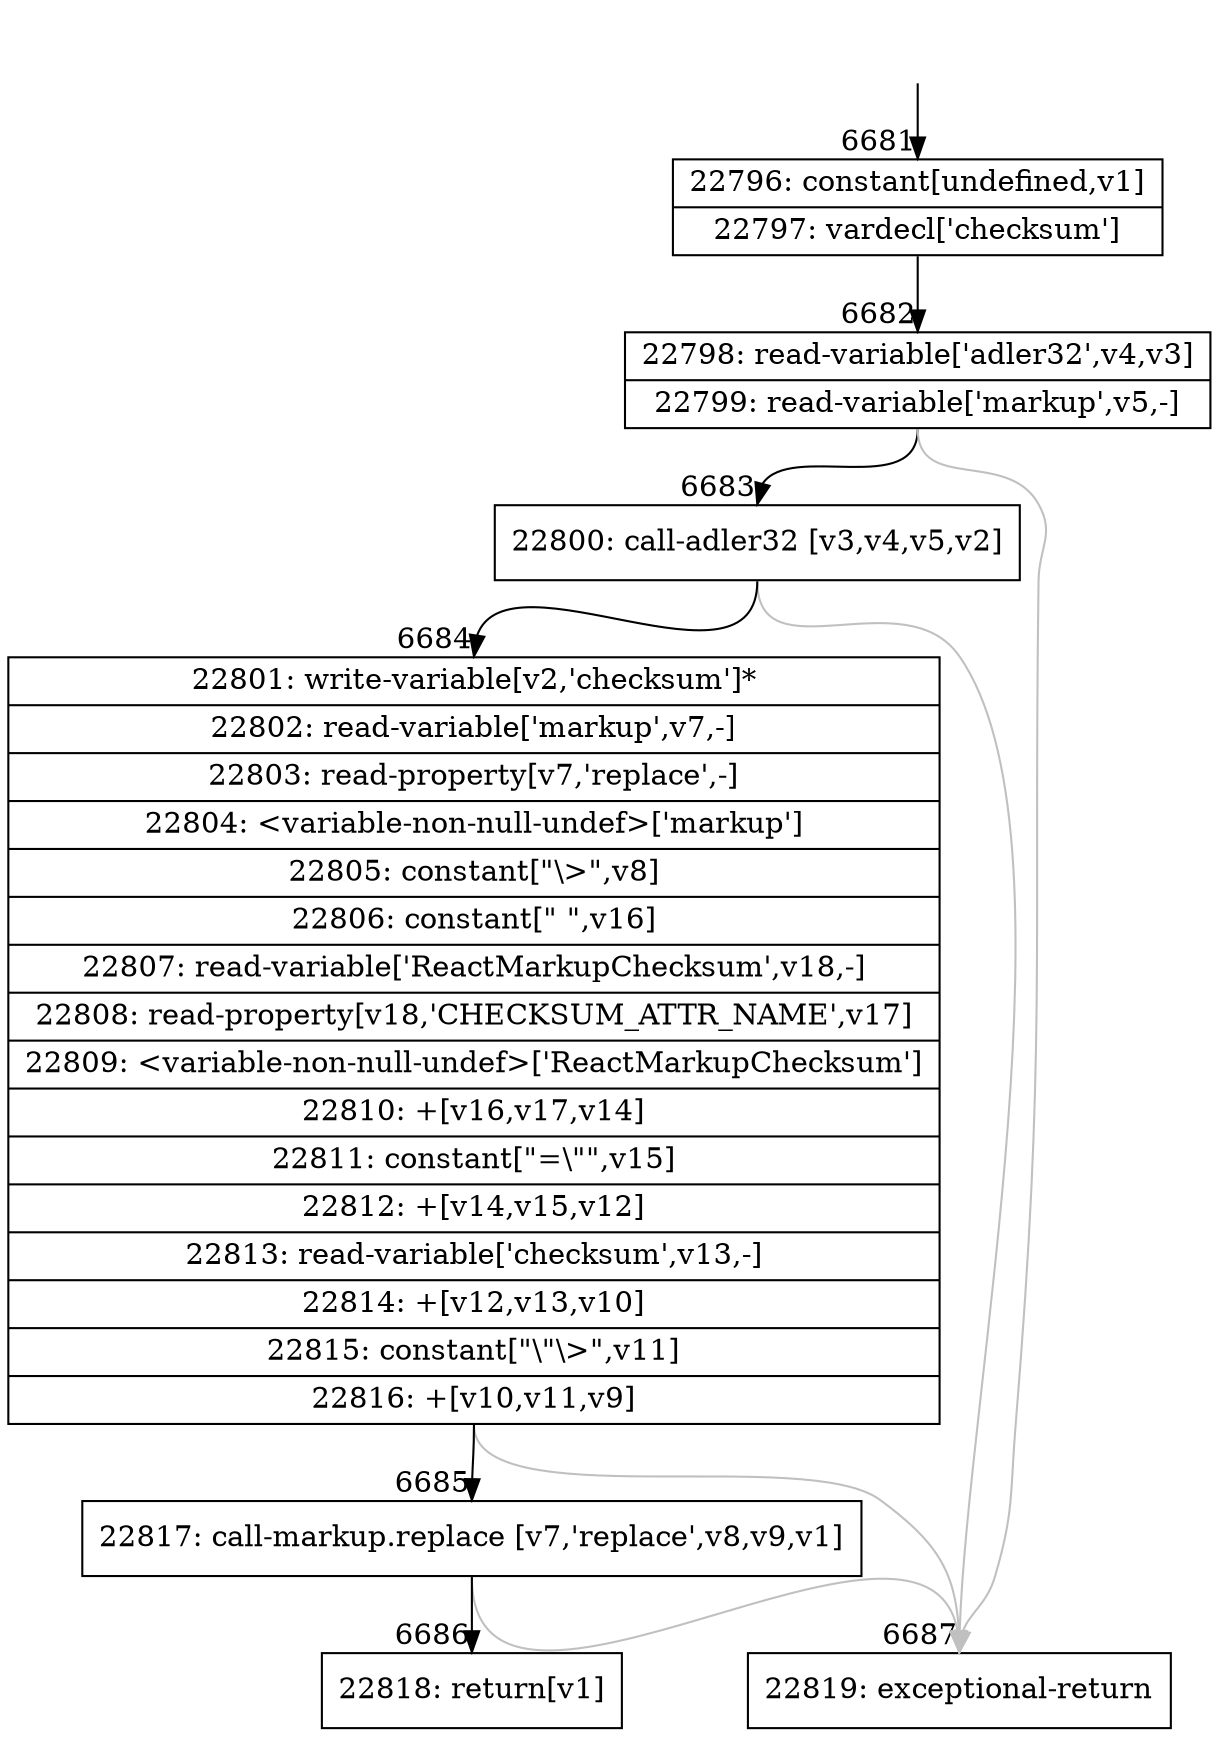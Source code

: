 digraph {
rankdir="TD"
BB_entry464[shape=none,label=""];
BB_entry464 -> BB6681 [tailport=s, headport=n, headlabel="    6681"]
BB6681 [shape=record label="{22796: constant[undefined,v1]|22797: vardecl['checksum']}" ] 
BB6681 -> BB6682 [tailport=s, headport=n, headlabel="      6682"]
BB6682 [shape=record label="{22798: read-variable['adler32',v4,v3]|22799: read-variable['markup',v5,-]}" ] 
BB6682 -> BB6683 [tailport=s, headport=n, headlabel="      6683"]
BB6682 -> BB6687 [tailport=s, headport=n, color=gray, headlabel="      6687"]
BB6683 [shape=record label="{22800: call-adler32 [v3,v4,v5,v2]}" ] 
BB6683 -> BB6684 [tailport=s, headport=n, headlabel="      6684"]
BB6683 -> BB6687 [tailport=s, headport=n, color=gray]
BB6684 [shape=record label="{22801: write-variable[v2,'checksum']*|22802: read-variable['markup',v7,-]|22803: read-property[v7,'replace',-]|22804: \<variable-non-null-undef\>['markup']|22805: constant[\"\\\>\",v8]|22806: constant[\" \",v16]|22807: read-variable['ReactMarkupChecksum',v18,-]|22808: read-property[v18,'CHECKSUM_ATTR_NAME',v17]|22809: \<variable-non-null-undef\>['ReactMarkupChecksum']|22810: +[v16,v17,v14]|22811: constant[\"=\\\"\",v15]|22812: +[v14,v15,v12]|22813: read-variable['checksum',v13,-]|22814: +[v12,v13,v10]|22815: constant[\"\\\"\\\>\",v11]|22816: +[v10,v11,v9]}" ] 
BB6684 -> BB6685 [tailport=s, headport=n, headlabel="      6685"]
BB6684 -> BB6687 [tailport=s, headport=n, color=gray]
BB6685 [shape=record label="{22817: call-markup.replace [v7,'replace',v8,v9,v1]}" ] 
BB6685 -> BB6686 [tailport=s, headport=n, headlabel="      6686"]
BB6685 -> BB6687 [tailport=s, headport=n, color=gray]
BB6686 [shape=record label="{22818: return[v1]}" ] 
BB6687 [shape=record label="{22819: exceptional-return}" ] 
//#$~ 11733
}
